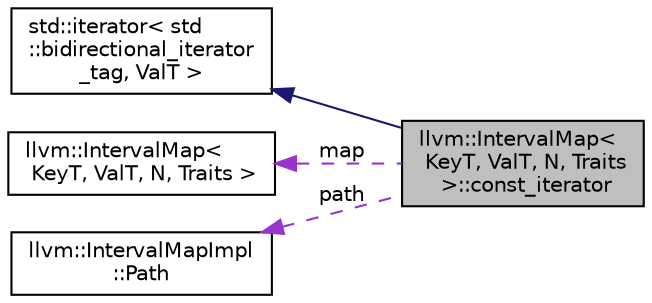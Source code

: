 digraph "llvm::IntervalMap&lt; KeyT, ValT, N, Traits &gt;::const_iterator"
{
 // LATEX_PDF_SIZE
  bgcolor="transparent";
  edge [fontname="Helvetica",fontsize="10",labelfontname="Helvetica",labelfontsize="10"];
  node [fontname="Helvetica",fontsize="10",shape="box"];
  rankdir="LR";
  Node1 [label="llvm::IntervalMap\<\l KeyT, ValT, N, Traits\l \>::const_iterator",height=0.2,width=0.4,color="black", fillcolor="grey75", style="filled", fontcolor="black",tooltip=" "];
  Node2 -> Node1 [dir="back",color="midnightblue",fontsize="10",style="solid",fontname="Helvetica"];
  Node2 [label="std::iterator\< std\l::bidirectional_iterator\l_tag, ValT \>",height=0.2,width=0.4,color="black",tooltip=" "];
  Node3 -> Node1 [dir="back",color="darkorchid3",fontsize="10",style="dashed",label=" map" ,fontname="Helvetica"];
  Node3 [label="llvm::IntervalMap\<\l KeyT, ValT, N, Traits \>",height=0.2,width=0.4,color="black",URL="$classllvm_1_1IntervalMap.html",tooltip=" "];
  Node4 -> Node1 [dir="back",color="darkorchid3",fontsize="10",style="dashed",label=" path" ,fontname="Helvetica"];
  Node4 [label="llvm::IntervalMapImpl\l::Path",height=0.2,width=0.4,color="black",URL="$classllvm_1_1IntervalMapImpl_1_1Path.html",tooltip=" "];
}
